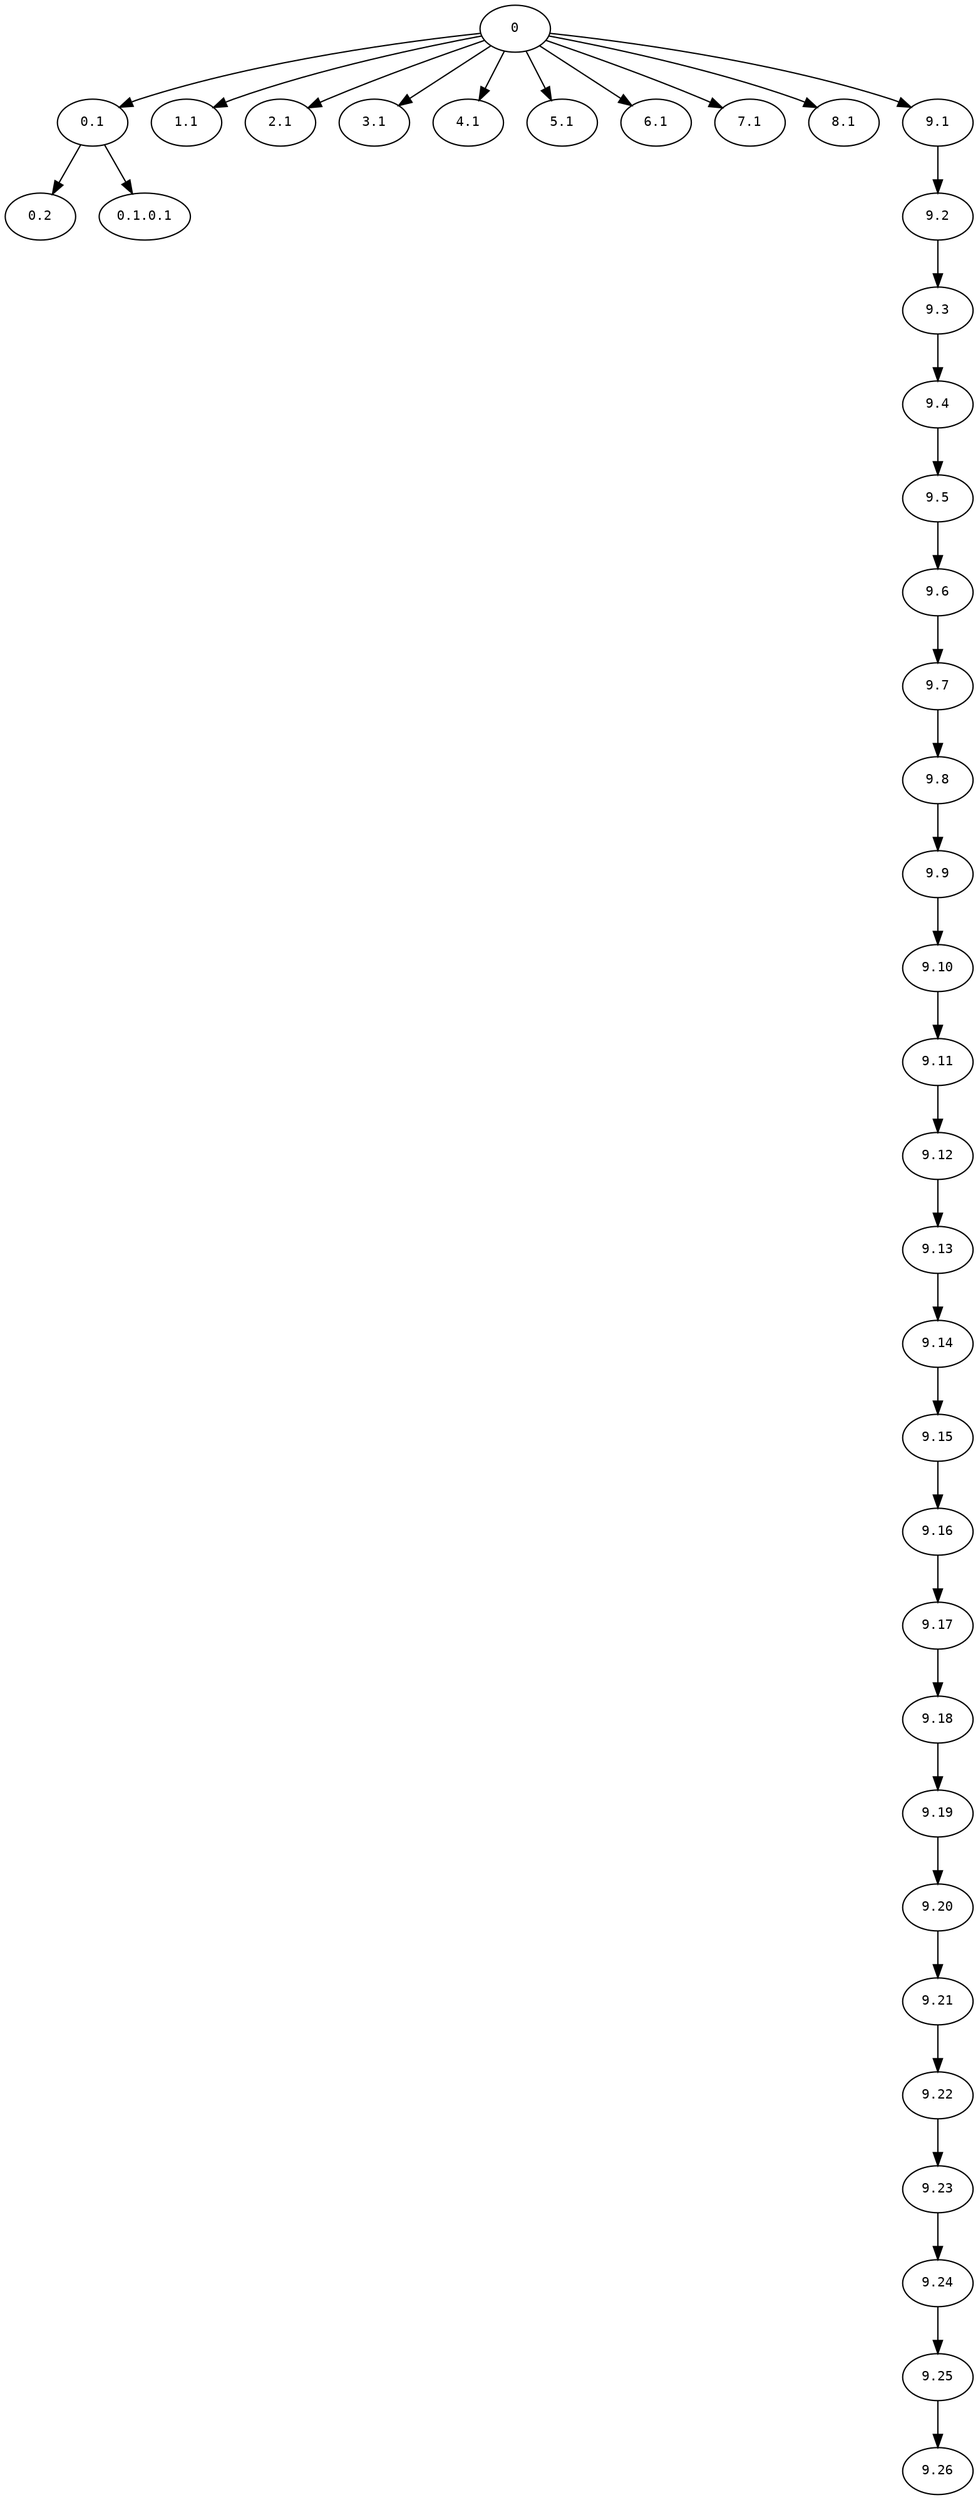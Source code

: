 digraph TestGraph {
node [shape=ellipse fontsize=10 fontname="Courier"]; n0;
"n0" [label="0"];
"n0" -> "n0_1";
"n0" -> "n1_1";
"n0" -> "n2_1";
"n0" -> "n3_1";
"n0" -> "n4_1";
"n0" -> "n5_1";
"n0" -> "n6_1";
"n0" -> "n7_1";
"n0" -> "n8_1";
"n0" -> "n9_1";
node [shape=ellipse fontsize=10 fontname="Courier"]; n0_1;
"n0_1" [label="0.1"];
"n0_1" -> "n0_2";
"n0_1" -> "n0_1_0_1";
node [shape=ellipse fontsize=10 fontname="Courier"]; n1_1;
"n1_1" [label="1.1"];
node [shape=ellipse fontsize=10 fontname="Courier"]; n0_2;
"n0_2" [label="0.2"];
node [shape=ellipse fontsize=10 fontname="Courier"]; n0_1_0_1;
"n0_1_0_1" [label="0.1.0.1"];
node [shape=ellipse fontsize=10 fontname="Courier"]; n2_1;
"n2_1" [label="2.1"];
node [shape=ellipse fontsize=10 fontname="Courier"]; n3_1;
"n3_1" [label="3.1"];
node [shape=ellipse fontsize=10 fontname="Courier"]; n4_1;
"n4_1" [label="4.1"];
node [shape=ellipse fontsize=10 fontname="Courier"]; n5_1;
"n5_1" [label="5.1"];
node [shape=ellipse fontsize=10 fontname="Courier"]; n6_1;
"n6_1" [label="6.1"];
node [shape=ellipse fontsize=10 fontname="Courier"]; n7_1;
"n7_1" [label="7.1"];
node [shape=ellipse fontsize=10 fontname="Courier"]; n8_1;
"n8_1" [label="8.1"];
node [shape=ellipse fontsize=10 fontname="Courier"]; n9_1;
"n9_1" [label="9.1"];
"n9_1" -> "n9_2";
node [shape=ellipse fontsize=10 fontname="Courier"]; n9_2;
"n9_2" [label="9.2"];
"n9_2" -> "n9_3";
node [shape=ellipse fontsize=10 fontname="Courier"]; n9_3;
"n9_3" [label="9.3"];
"n9_3" -> "n9_4";
node [shape=ellipse fontsize=10 fontname="Courier"]; n9_4;
"n9_4" [label="9.4"];
"n9_4" -> "n9_5";
node [shape=ellipse fontsize=10 fontname="Courier"]; n9_5;
"n9_5" [label="9.5"];
"n9_5" -> "n9_6";
node [shape=ellipse fontsize=10 fontname="Courier"]; n9_6;
"n9_6" [label="9.6"];
"n9_6" -> "n9_7";
node [shape=ellipse fontsize=10 fontname="Courier"]; n9_7;
"n9_7" [label="9.7"];
"n9_7" -> "n9_8";
node [shape=ellipse fontsize=10 fontname="Courier"]; n9_8;
"n9_8" [label="9.8"];
"n9_8" -> "n9_9";
node [shape=ellipse fontsize=10 fontname="Courier"]; n9_9;
"n9_9" [label="9.9"];
"n9_9" -> "n9_10";
node [shape=ellipse fontsize=10 fontname="Courier"]; n9_10;
"n9_10" [label="9.10"];
"n9_10" -> "n9_11";
node [shape=ellipse fontsize=10 fontname="Courier"]; n9_11;
"n9_11" [label="9.11"];
"n9_11" -> "n9_12";
node [shape=ellipse fontsize=10 fontname="Courier"]; n9_12;
"n9_12" [label="9.12"];
"n9_12" -> "n9_13";
node [shape=ellipse fontsize=10 fontname="Courier"]; n9_13;
"n9_13" [label="9.13"];
"n9_13" -> "n9_14";
node [shape=ellipse fontsize=10 fontname="Courier"]; n9_14;
"n9_14" [label="9.14"];
"n9_14" -> "n9_15";
node [shape=ellipse fontsize=10 fontname="Courier"]; n9_15;
"n9_15" [label="9.15"];
"n9_15" -> "n9_16";
node [shape=ellipse fontsize=10 fontname="Courier"]; n9_16;
"n9_16" [label="9.16"];
"n9_16" -> "n9_17";
node [shape=ellipse fontsize=10 fontname="Courier"]; n9_17;
"n9_17" [label="9.17"];
"n9_17" -> "n9_18";
node [shape=ellipse fontsize=10 fontname="Courier"]; n9_18;
"n9_18" [label="9.18"];
"n9_18" -> "n9_19";
node [shape=ellipse fontsize=10 fontname="Courier"]; n9_19;
"n9_19" [label="9.19"];
"n9_19" -> "n9_20";
node [shape=ellipse fontsize=10 fontname="Courier"]; n9_20;
"n9_20" [label="9.20"];
"n9_20" -> "n9_21";
node [shape=ellipse fontsize=10 fontname="Courier"]; n9_21;
"n9_21" [label="9.21"];
"n9_21" -> "n9_22";
node [shape=ellipse fontsize=10 fontname="Courier"]; n9_22;
"n9_22" [label="9.22"];
"n9_22" -> "n9_23";
node [shape=ellipse fontsize=10 fontname="Courier"]; n9_23;
"n9_23" [label="9.23"];
"n9_23" -> "n9_24";
node [shape=ellipse fontsize=10 fontname="Courier"]; n9_24;
"n9_24" [label="9.24"];
"n9_24" -> "n9_25";
node [shape=ellipse fontsize=10 fontname="Courier"]; n9_25;
"n9_25" [label="9.25"];
"n9_25" -> "n9_26";
node [shape=ellipse fontsize=10 fontname="Courier"]; n9_26;
"n9_26" [label="9.26"];
}
